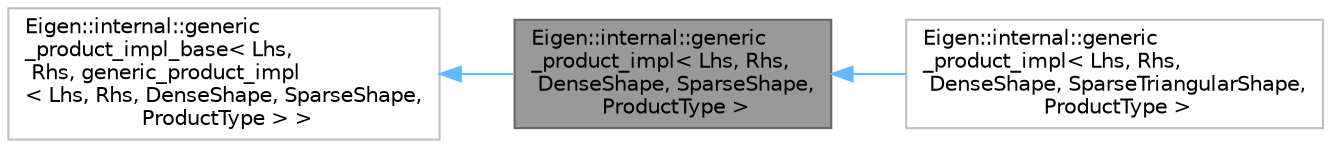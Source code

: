 digraph "Eigen::internal::generic_product_impl&lt; Lhs, Rhs, DenseShape, SparseShape, ProductType &gt;"
{
 // LATEX_PDF_SIZE
  bgcolor="transparent";
  edge [fontname=Helvetica,fontsize=10,labelfontname=Helvetica,labelfontsize=10];
  node [fontname=Helvetica,fontsize=10,shape=box,height=0.2,width=0.4];
  rankdir="LR";
  Node1 [id="Node000001",label="Eigen::internal::generic\l_product_impl\< Lhs, Rhs,\l DenseShape, SparseShape,\l ProductType \>",height=0.2,width=0.4,color="gray40", fillcolor="grey60", style="filled", fontcolor="black",tooltip=" "];
  Node2 -> Node1 [id="edge3_Node000001_Node000002",dir="back",color="steelblue1",style="solid",tooltip=" "];
  Node2 [id="Node000002",label="Eigen::internal::generic\l_product_impl_base\< Lhs,\l Rhs, generic_product_impl\l\< Lhs, Rhs, DenseShape, SparseShape,\l ProductType \> \>",height=0.2,width=0.4,color="grey75", fillcolor="white", style="filled",URL="$structEigen_1_1internal_1_1generic__product__impl__base.html",tooltip=" "];
  Node1 -> Node3 [id="edge4_Node000001_Node000003",dir="back",color="steelblue1",style="solid",tooltip=" "];
  Node3 [id="Node000003",label="Eigen::internal::generic\l_product_impl\< Lhs, Rhs,\l DenseShape, SparseTriangularShape,\l ProductType \>",height=0.2,width=0.4,color="grey75", fillcolor="white", style="filled",URL="$structEigen_1_1internal_1_1generic__product__impl_3_01Lhs_00_01Rhs_00_01DenseShape_00_01SparseTr5734dfed4b377f1a41c9af8bb21fd6a5.html",tooltip=" "];
}
